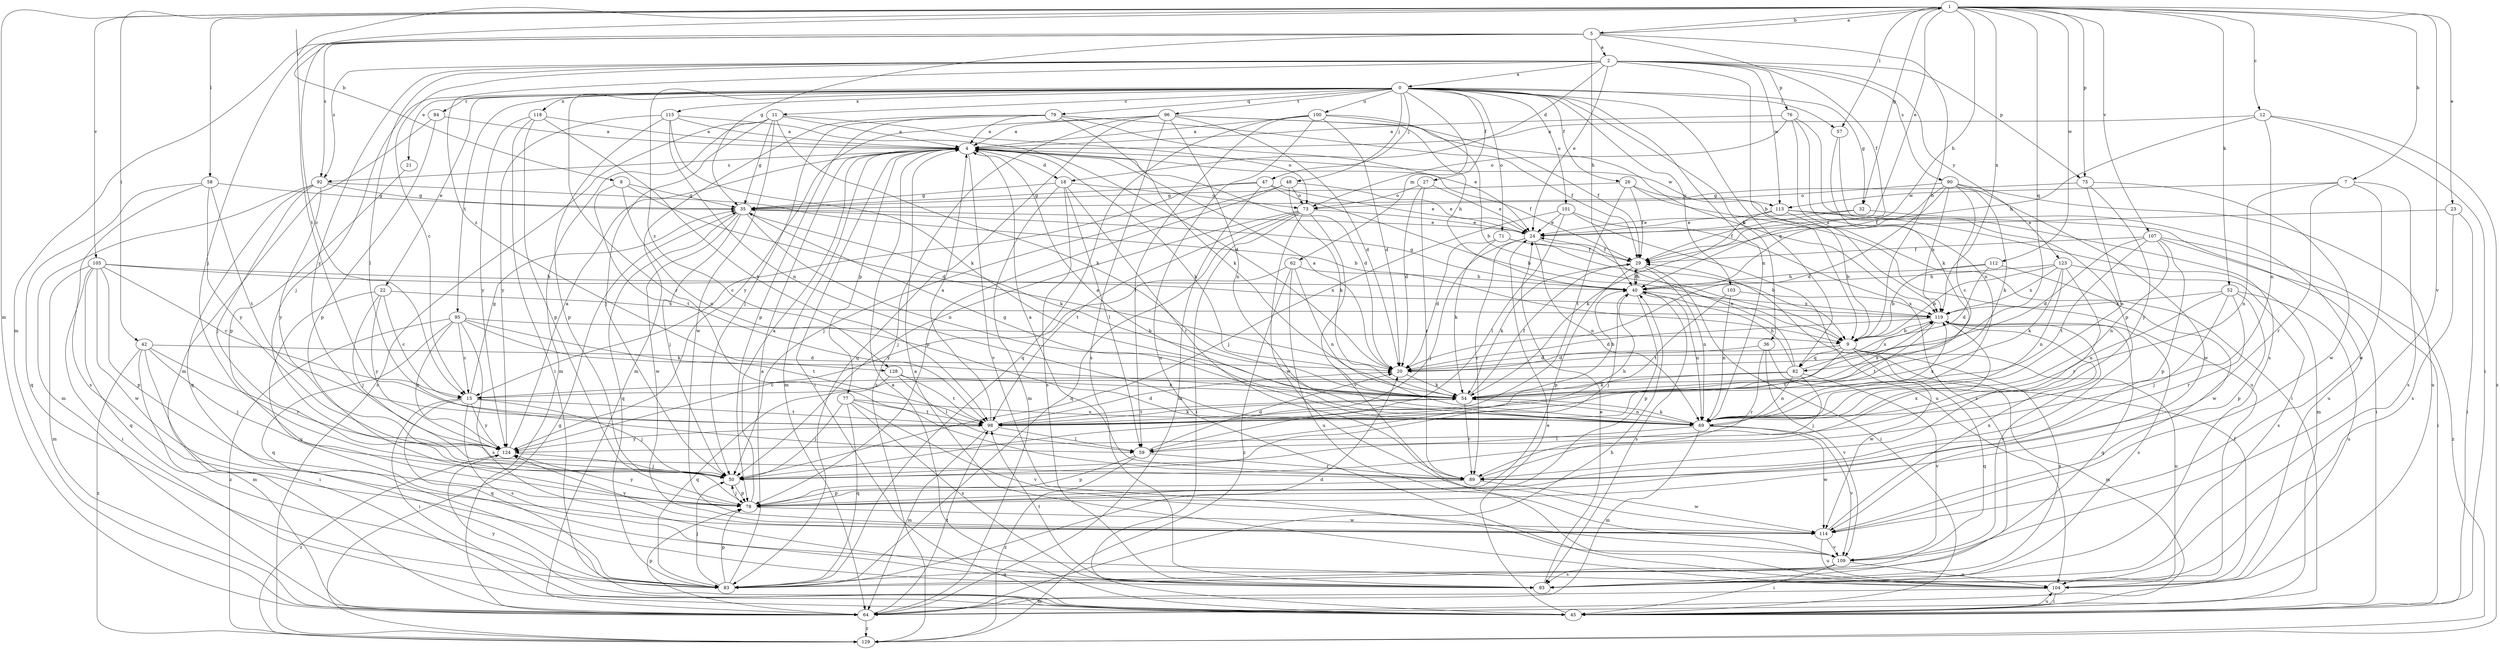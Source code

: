 strict digraph  {
0;
1;
2;
4;
5;
7;
8;
9;
11;
12;
15;
18;
20;
21;
22;
23;
24;
26;
27;
29;
32;
35;
36;
40;
42;
45;
47;
48;
50;
52;
54;
57;
58;
59;
62;
64;
69;
71;
73;
75;
76;
77;
78;
79;
82;
83;
84;
89;
90;
92;
93;
95;
96;
98;
100;
101;
103;
104;
105;
107;
109;
112;
113;
114;
115;
118;
119;
123;
124;
128;
129;
0 -> 11  [label=c];
0 -> 21  [label=e];
0 -> 22  [label=e];
0 -> 26  [label=f];
0 -> 27  [label=f];
0 -> 32  [label=g];
0 -> 36  [label=h];
0 -> 47  [label=j];
0 -> 48  [label=j];
0 -> 50  [label=j];
0 -> 57  [label=l];
0 -> 62  [label=m];
0 -> 69  [label=n];
0 -> 71  [label=o];
0 -> 79  [label=q];
0 -> 82  [label=q];
0 -> 84  [label=r];
0 -> 89  [label=r];
0 -> 95  [label=t];
0 -> 96  [label=t];
0 -> 100  [label=u];
0 -> 101  [label=u];
0 -> 103  [label=u];
0 -> 115  [label=x];
0 -> 118  [label=x];
0 -> 128  [label=z];
1 -> 5  [label=b];
1 -> 7  [label=b];
1 -> 8  [label=b];
1 -> 12  [label=c];
1 -> 23  [label=e];
1 -> 24  [label=e];
1 -> 32  [label=g];
1 -> 40  [label=h];
1 -> 42  [label=i];
1 -> 52  [label=k];
1 -> 57  [label=l];
1 -> 58  [label=l];
1 -> 64  [label=m];
1 -> 75  [label=p];
1 -> 82  [label=q];
1 -> 98  [label=t];
1 -> 105  [label=v];
1 -> 107  [label=v];
1 -> 109  [label=v];
1 -> 112  [label=w];
1 -> 119  [label=x];
2 -> 0  [label=a];
2 -> 9  [label=b];
2 -> 15  [label=c];
2 -> 18  [label=d];
2 -> 24  [label=e];
2 -> 59  [label=l];
2 -> 75  [label=p];
2 -> 76  [label=p];
2 -> 90  [label=s];
2 -> 92  [label=s];
2 -> 113  [label=w];
2 -> 123  [label=y];
2 -> 124  [label=y];
2 -> 128  [label=z];
4 -> 18  [label=d];
4 -> 20  [label=d];
4 -> 29  [label=f];
4 -> 45  [label=i];
4 -> 54  [label=k];
4 -> 64  [label=m];
4 -> 77  [label=p];
4 -> 92  [label=s];
4 -> 109  [label=v];
4 -> 113  [label=w];
5 -> 1  [label=a];
5 -> 2  [label=a];
5 -> 9  [label=b];
5 -> 15  [label=c];
5 -> 29  [label=f];
5 -> 35  [label=g];
5 -> 40  [label=h];
5 -> 50  [label=j];
5 -> 64  [label=m];
5 -> 92  [label=s];
7 -> 69  [label=n];
7 -> 89  [label=r];
7 -> 93  [label=s];
7 -> 113  [label=w];
7 -> 114  [label=w];
8 -> 20  [label=d];
8 -> 35  [label=g];
8 -> 69  [label=n];
8 -> 98  [label=t];
9 -> 20  [label=d];
9 -> 82  [label=q];
9 -> 83  [label=q];
9 -> 93  [label=s];
9 -> 98  [label=t];
9 -> 104  [label=u];
9 -> 114  [label=w];
11 -> 4  [label=a];
11 -> 35  [label=g];
11 -> 50  [label=j];
11 -> 54  [label=k];
11 -> 64  [label=m];
11 -> 73  [label=o];
11 -> 114  [label=w];
11 -> 129  [label=z];
12 -> 4  [label=a];
12 -> 40  [label=h];
12 -> 45  [label=i];
12 -> 69  [label=n];
12 -> 129  [label=z];
15 -> 35  [label=g];
15 -> 45  [label=i];
15 -> 50  [label=j];
15 -> 83  [label=q];
15 -> 93  [label=s];
15 -> 98  [label=t];
15 -> 124  [label=y];
18 -> 35  [label=g];
18 -> 59  [label=l];
18 -> 64  [label=m];
18 -> 73  [label=o];
18 -> 89  [label=r];
18 -> 93  [label=s];
20 -> 4  [label=a];
20 -> 54  [label=k];
21 -> 78  [label=p];
22 -> 15  [label=c];
22 -> 50  [label=j];
22 -> 104  [label=u];
22 -> 119  [label=x];
22 -> 124  [label=y];
23 -> 24  [label=e];
23 -> 45  [label=i];
23 -> 93  [label=s];
24 -> 29  [label=f];
24 -> 50  [label=j];
24 -> 69  [label=n];
24 -> 89  [label=r];
26 -> 29  [label=f];
26 -> 35  [label=g];
26 -> 45  [label=i];
26 -> 98  [label=t];
26 -> 104  [label=u];
27 -> 20  [label=d];
27 -> 24  [label=e];
27 -> 73  [label=o];
27 -> 89  [label=r];
29 -> 40  [label=h];
29 -> 45  [label=i];
29 -> 54  [label=k];
29 -> 69  [label=n];
29 -> 78  [label=p];
32 -> 24  [label=e];
32 -> 29  [label=f];
32 -> 104  [label=u];
35 -> 24  [label=e];
35 -> 50  [label=j];
35 -> 54  [label=k];
35 -> 69  [label=n];
35 -> 83  [label=q];
35 -> 114  [label=w];
36 -> 20  [label=d];
36 -> 64  [label=m];
36 -> 89  [label=r];
36 -> 109  [label=v];
40 -> 29  [label=f];
40 -> 35  [label=g];
40 -> 50  [label=j];
40 -> 69  [label=n];
40 -> 78  [label=p];
40 -> 93  [label=s];
40 -> 119  [label=x];
42 -> 20  [label=d];
42 -> 45  [label=i];
42 -> 50  [label=j];
42 -> 64  [label=m];
42 -> 89  [label=r];
42 -> 129  [label=z];
45 -> 4  [label=a];
45 -> 24  [label=e];
45 -> 29  [label=f];
45 -> 104  [label=u];
45 -> 124  [label=y];
47 -> 9  [label=b];
47 -> 15  [label=c];
47 -> 24  [label=e];
47 -> 35  [label=g];
47 -> 64  [label=m];
48 -> 24  [label=e];
48 -> 50  [label=j];
48 -> 54  [label=k];
48 -> 73  [label=o];
48 -> 78  [label=p];
50 -> 78  [label=p];
52 -> 50  [label=j];
52 -> 69  [label=n];
52 -> 78  [label=p];
52 -> 89  [label=r];
52 -> 104  [label=u];
52 -> 119  [label=x];
54 -> 29  [label=f];
54 -> 40  [label=h];
54 -> 69  [label=n];
54 -> 89  [label=r];
54 -> 98  [label=t];
54 -> 119  [label=x];
57 -> 54  [label=k];
57 -> 93  [label=s];
58 -> 35  [label=g];
58 -> 83  [label=q];
58 -> 93  [label=s];
58 -> 98  [label=t];
58 -> 124  [label=y];
59 -> 20  [label=d];
59 -> 40  [label=h];
59 -> 78  [label=p];
59 -> 89  [label=r];
59 -> 129  [label=z];
62 -> 40  [label=h];
62 -> 69  [label=n];
62 -> 104  [label=u];
62 -> 124  [label=y];
62 -> 129  [label=z];
64 -> 40  [label=h];
64 -> 78  [label=p];
64 -> 98  [label=t];
64 -> 129  [label=z];
69 -> 4  [label=a];
69 -> 35  [label=g];
69 -> 54  [label=k];
69 -> 59  [label=l];
69 -> 64  [label=m];
69 -> 109  [label=v];
69 -> 114  [label=w];
69 -> 119  [label=x];
71 -> 9  [label=b];
71 -> 20  [label=d];
71 -> 29  [label=f];
71 -> 54  [label=k];
73 -> 24  [label=e];
73 -> 45  [label=i];
73 -> 50  [label=j];
73 -> 83  [label=q];
73 -> 98  [label=t];
73 -> 109  [label=v];
73 -> 114  [label=w];
75 -> 35  [label=g];
75 -> 69  [label=n];
75 -> 114  [label=w];
75 -> 124  [label=y];
76 -> 4  [label=a];
76 -> 69  [label=n];
76 -> 73  [label=o];
76 -> 78  [label=p];
76 -> 119  [label=x];
77 -> 50  [label=j];
77 -> 69  [label=n];
77 -> 83  [label=q];
77 -> 93  [label=s];
77 -> 98  [label=t];
77 -> 109  [label=v];
78 -> 4  [label=a];
78 -> 50  [label=j];
78 -> 114  [label=w];
78 -> 124  [label=y];
79 -> 4  [label=a];
79 -> 24  [label=e];
79 -> 29  [label=f];
79 -> 50  [label=j];
79 -> 54  [label=k];
79 -> 64  [label=m];
79 -> 78  [label=p];
82 -> 15  [label=c];
82 -> 24  [label=e];
82 -> 40  [label=h];
82 -> 50  [label=j];
82 -> 54  [label=k];
82 -> 69  [label=n];
82 -> 109  [label=v];
82 -> 119  [label=x];
83 -> 4  [label=a];
83 -> 20  [label=d];
83 -> 50  [label=j];
83 -> 78  [label=p];
84 -> 4  [label=a];
84 -> 64  [label=m];
84 -> 78  [label=p];
89 -> 4  [label=a];
89 -> 78  [label=p];
89 -> 114  [label=w];
89 -> 119  [label=x];
90 -> 15  [label=c];
90 -> 20  [label=d];
90 -> 29  [label=f];
90 -> 54  [label=k];
90 -> 73  [label=o];
90 -> 104  [label=u];
90 -> 114  [label=w];
90 -> 119  [label=x];
92 -> 9  [label=b];
92 -> 35  [label=g];
92 -> 50  [label=j];
92 -> 64  [label=m];
92 -> 83  [label=q];
92 -> 124  [label=y];
93 -> 24  [label=e];
93 -> 98  [label=t];
95 -> 9  [label=b];
95 -> 15  [label=c];
95 -> 54  [label=k];
95 -> 83  [label=q];
95 -> 93  [label=s];
95 -> 98  [label=t];
95 -> 124  [label=y];
95 -> 129  [label=z];
96 -> 4  [label=a];
96 -> 20  [label=d];
96 -> 40  [label=h];
96 -> 69  [label=n];
96 -> 83  [label=q];
96 -> 93  [label=s];
96 -> 119  [label=x];
96 -> 124  [label=y];
96 -> 129  [label=z];
98 -> 4  [label=a];
98 -> 20  [label=d];
98 -> 54  [label=k];
98 -> 59  [label=l];
98 -> 64  [label=m];
98 -> 124  [label=y];
100 -> 4  [label=a];
100 -> 9  [label=b];
100 -> 20  [label=d];
100 -> 29  [label=f];
100 -> 59  [label=l];
100 -> 83  [label=q];
100 -> 104  [label=u];
101 -> 24  [label=e];
101 -> 50  [label=j];
101 -> 59  [label=l];
101 -> 93  [label=s];
101 -> 104  [label=u];
103 -> 69  [label=n];
103 -> 98  [label=t];
103 -> 119  [label=x];
104 -> 4  [label=a];
104 -> 45  [label=i];
104 -> 64  [label=m];
105 -> 15  [label=c];
105 -> 40  [label=h];
105 -> 45  [label=i];
105 -> 64  [label=m];
105 -> 78  [label=p];
105 -> 83  [label=q];
105 -> 114  [label=w];
105 -> 119  [label=x];
107 -> 20  [label=d];
107 -> 29  [label=f];
107 -> 45  [label=i];
107 -> 69  [label=n];
107 -> 78  [label=p];
107 -> 98  [label=t];
107 -> 129  [label=z];
109 -> 45  [label=i];
109 -> 83  [label=q];
109 -> 93  [label=s];
109 -> 104  [label=u];
112 -> 9  [label=b];
112 -> 20  [label=d];
112 -> 40  [label=h];
112 -> 114  [label=w];
113 -> 9  [label=b];
113 -> 24  [label=e];
113 -> 45  [label=i];
113 -> 54  [label=k];
113 -> 64  [label=m];
114 -> 104  [label=u];
114 -> 109  [label=v];
114 -> 119  [label=x];
114 -> 124  [label=y];
115 -> 4  [label=a];
115 -> 20  [label=d];
115 -> 54  [label=k];
115 -> 69  [label=n];
115 -> 78  [label=p];
115 -> 124  [label=y];
118 -> 4  [label=a];
118 -> 45  [label=i];
118 -> 78  [label=p];
118 -> 98  [label=t];
118 -> 124  [label=y];
119 -> 9  [label=b];
119 -> 20  [label=d];
119 -> 83  [label=q];
119 -> 93  [label=s];
119 -> 98  [label=t];
119 -> 109  [label=v];
123 -> 9  [label=b];
123 -> 40  [label=h];
123 -> 54  [label=k];
123 -> 69  [label=n];
123 -> 89  [label=r];
123 -> 93  [label=s];
123 -> 119  [label=x];
124 -> 4  [label=a];
124 -> 50  [label=j];
124 -> 129  [label=z];
128 -> 54  [label=k];
128 -> 59  [label=l];
128 -> 83  [label=q];
128 -> 98  [label=t];
129 -> 35  [label=g];
}
